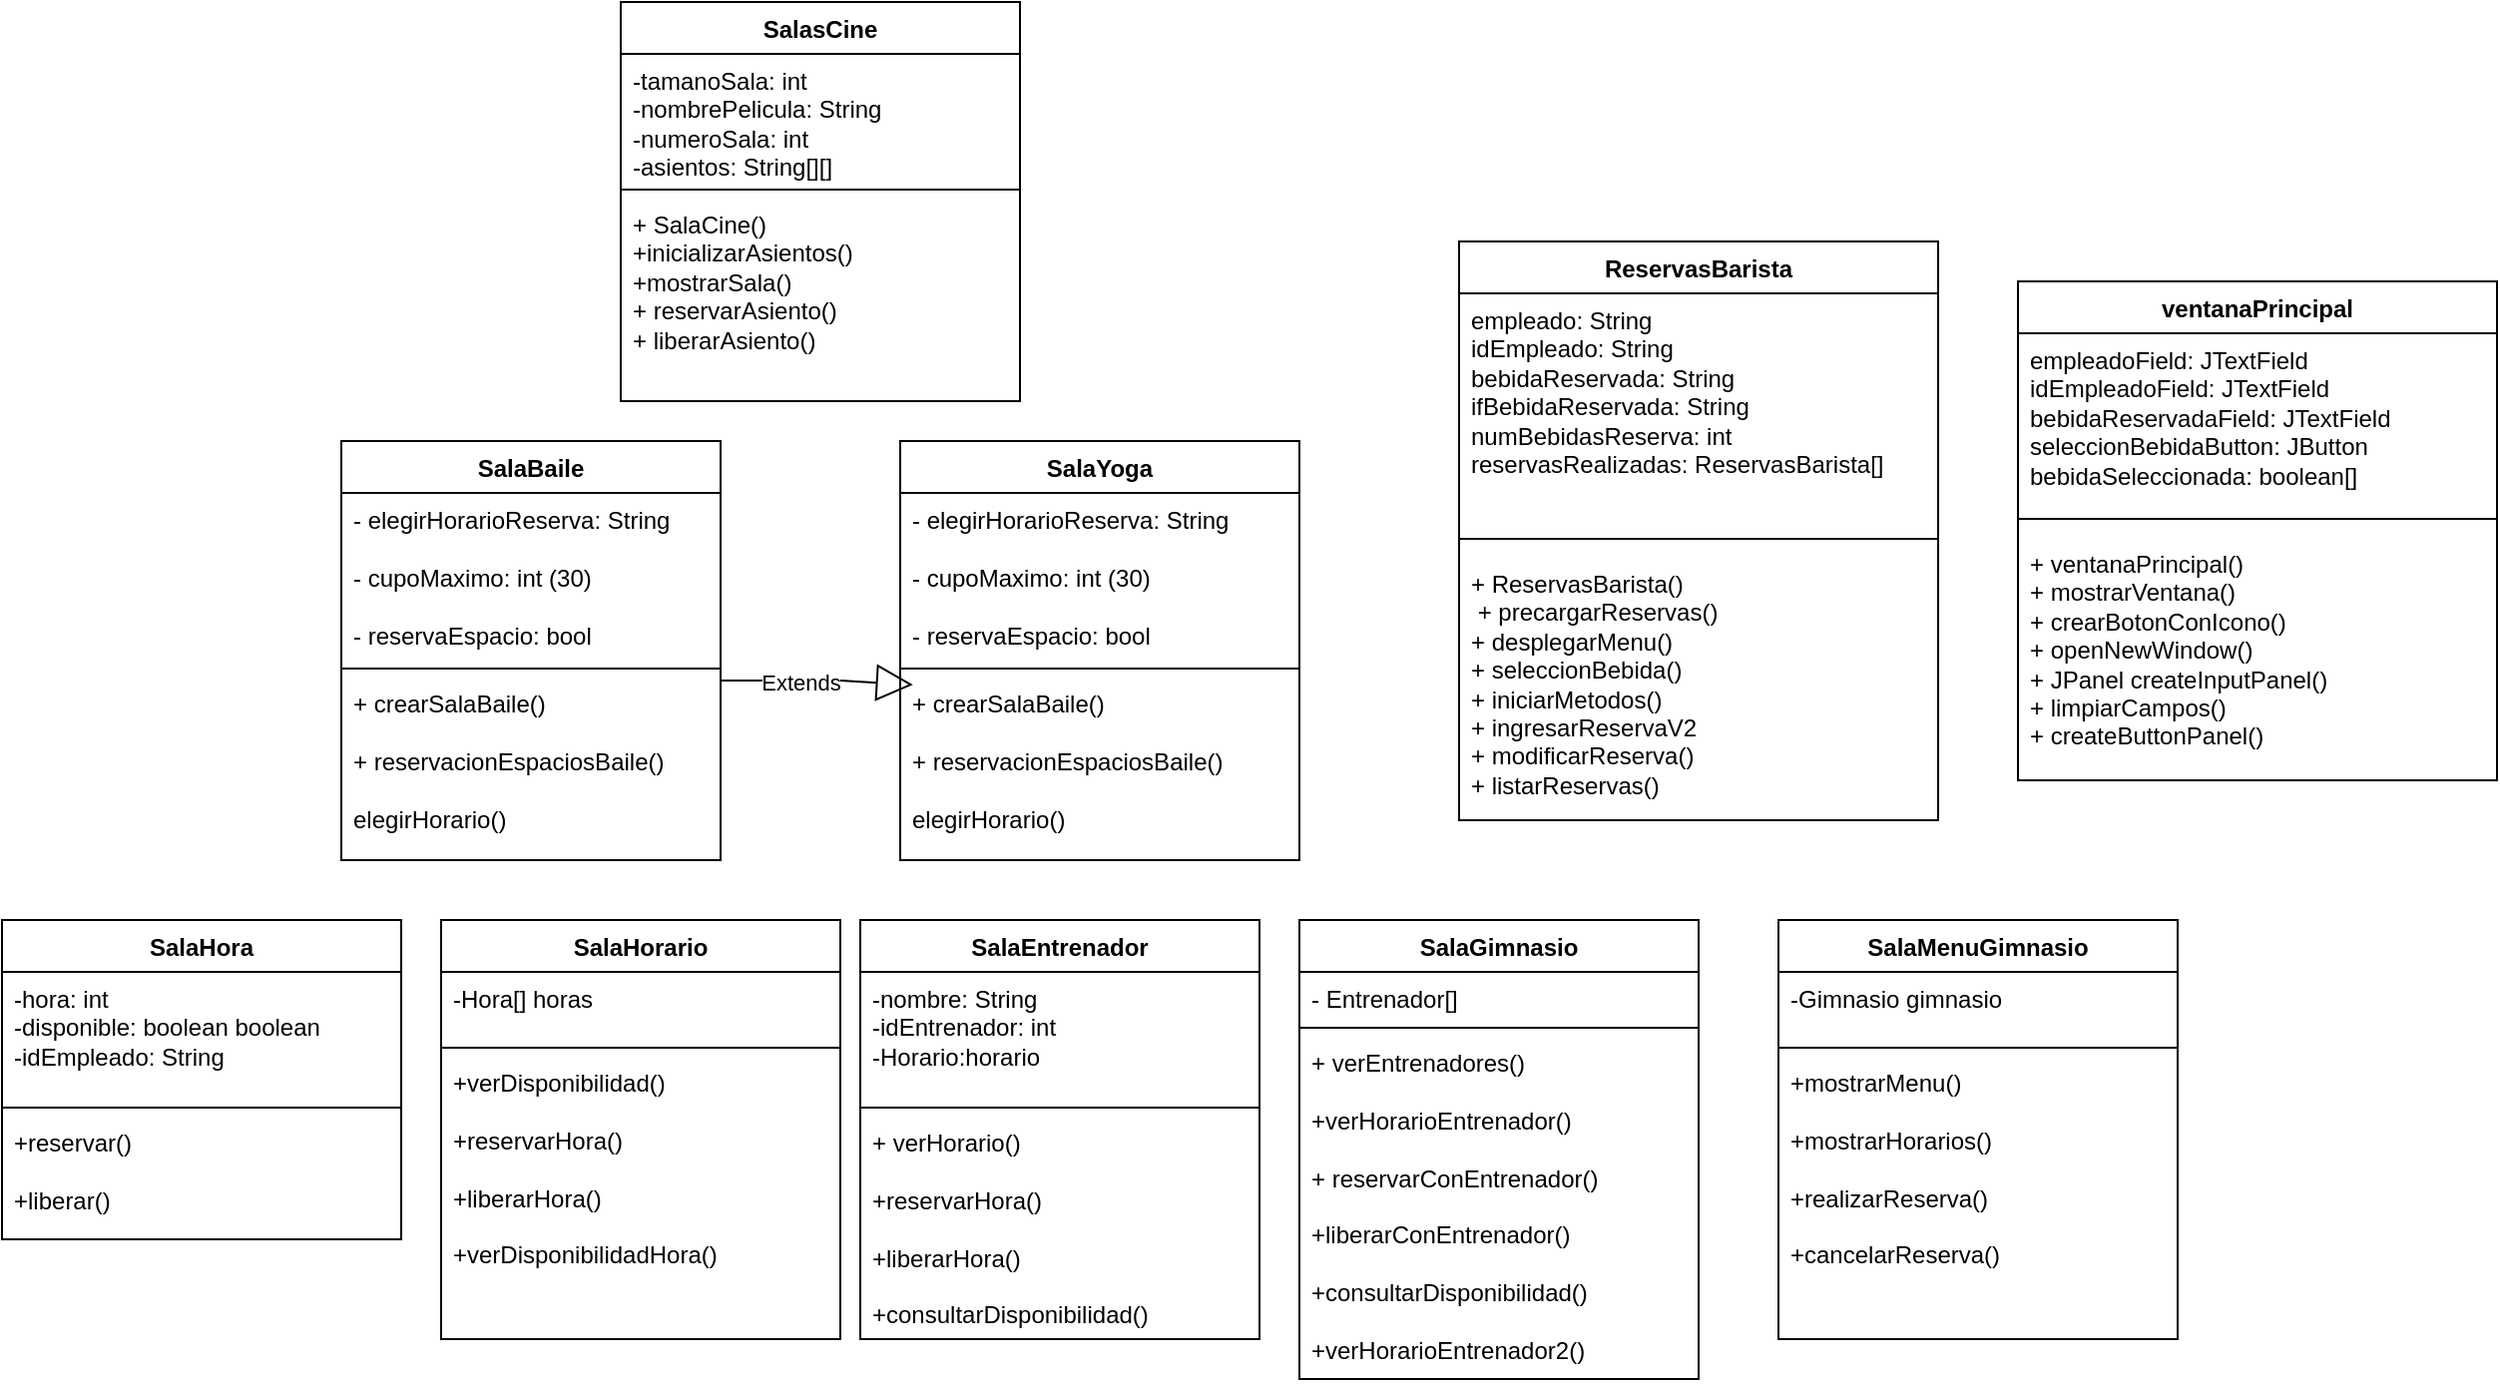 <mxfile version="24.8.6">
  <diagram id="C5RBs43oDa-KdzZeNtuy" name="Page-1">
    <mxGraphModel dx="872" dy="2269" grid="1" gridSize="10" guides="1" tooltips="1" connect="1" arrows="1" fold="1" page="1" pageScale="1" pageWidth="1600" pageHeight="900" math="0" shadow="0">
      <root>
        <mxCell id="WIyWlLk6GJQsqaUBKTNV-0" />
        <mxCell id="WIyWlLk6GJQsqaUBKTNV-1" parent="WIyWlLk6GJQsqaUBKTNV-0" />
        <mxCell id="xDo69KHjv8QRunsJBPLD-2" value="SalasCine&lt;div&gt;&lt;br&gt;&lt;/div&gt;" style="swimlane;fontStyle=1;align=center;verticalAlign=top;childLayout=stackLayout;horizontal=1;startSize=26;horizontalStack=0;resizeParent=1;resizeParentMax=0;resizeLast=0;collapsible=1;marginBottom=0;whiteSpace=wrap;html=1;" parent="WIyWlLk6GJQsqaUBKTNV-1" vertex="1">
          <mxGeometry x="330" y="-1760" width="200" height="200" as="geometry">
            <mxRectangle x="100" y="550" width="100" height="40" as="alternateBounds" />
          </mxGeometry>
        </mxCell>
        <mxCell id="xDo69KHjv8QRunsJBPLD-3" value="&lt;div&gt;&lt;span data-darkreader-inline-color=&quot;&quot; data-darkreader-inline-bgcolor=&quot;&quot; style=&quot;background-color: initial; color: rgb(0, 0, 0); --darkreader-inline-bgcolor: initial; --darkreader-inline-color: #fffffc;&quot;&gt;-tamanoSala: int&lt;/span&gt;&lt;/div&gt;&lt;div&gt;&lt;div&gt;-nombrePelicula: String&lt;/div&gt;&lt;/div&gt;&lt;div&gt;-numeroSala: int&amp;nbsp;&lt;/div&gt;&lt;div&gt;-asientos: String[][]&lt;/div&gt;" style="text;strokeColor=none;fillColor=none;align=left;verticalAlign=top;spacingLeft=4;spacingRight=4;overflow=hidden;rotatable=0;points=[[0,0.5],[1,0.5]];portConstraint=eastwest;whiteSpace=wrap;html=1;" parent="xDo69KHjv8QRunsJBPLD-2" vertex="1">
          <mxGeometry y="26" width="200" height="64" as="geometry" />
        </mxCell>
        <mxCell id="xDo69KHjv8QRunsJBPLD-4" value="" style="line;strokeWidth=1;fillColor=none;align=left;verticalAlign=middle;spacingTop=-1;spacingLeft=3;spacingRight=3;rotatable=0;labelPosition=right;points=[];portConstraint=eastwest;strokeColor=inherit;" parent="xDo69KHjv8QRunsJBPLD-2" vertex="1">
          <mxGeometry y="90" width="200" height="8" as="geometry" />
        </mxCell>
        <mxCell id="xDo69KHjv8QRunsJBPLD-5" value="&lt;div&gt;&lt;div&gt;&lt;span data-darkreader-inline-color=&quot;&quot; data-darkreader-inline-bgcolor=&quot;&quot; style=&quot;background-color: initial; color: rgb(0, 0, 0); --darkreader-inline-bgcolor: initial; --darkreader-inline-color: #fffffc;&quot;&gt;+ SalaCine&lt;/span&gt;&lt;span data-darkreader-inline-color=&quot;&quot; data-darkreader-inline-bgcolor=&quot;&quot; style=&quot;background-color: initial; color: rgb(0, 0, 0); --darkreader-inline-bgcolor: initial; --darkreader-inline-color: #fffffc;&quot;&gt;(&lt;/span&gt;&lt;span data-darkreader-inline-color=&quot;&quot; data-darkreader-inline-bgcolor=&quot;&quot; style=&quot;background-color: initial; color: rgb(0, 0, 0); --darkreader-inline-bgcolor: initial; --darkreader-inline-color: #fffffc;&quot;&gt;)&lt;/span&gt;&lt;/div&gt;&lt;div&gt;+inicializarAsientos()&lt;/div&gt;&lt;div&gt;+mostrarSala()&lt;/div&gt;&lt;div&gt;+ reservarAsiento()&lt;/div&gt;&lt;div&gt;+ liberarAsiento()&lt;br&gt;&lt;div&gt;&lt;br&gt;&lt;/div&gt;&lt;/div&gt;&lt;/div&gt;" style="text;strokeColor=none;fillColor=none;align=left;verticalAlign=top;spacingLeft=4;spacingRight=4;overflow=hidden;rotatable=0;points=[[0,0.5],[1,0.5]];portConstraint=eastwest;whiteSpace=wrap;html=1;" parent="xDo69KHjv8QRunsJBPLD-2" vertex="1">
          <mxGeometry y="98" width="200" height="102" as="geometry" />
        </mxCell>
        <mxCell id="xDo69KHjv8QRunsJBPLD-12" value="SalaBaile" style="swimlane;fontStyle=1;align=center;verticalAlign=top;childLayout=stackLayout;horizontal=1;startSize=26;horizontalStack=0;resizeParent=1;resizeParentMax=0;resizeLast=0;collapsible=1;marginBottom=0;whiteSpace=wrap;html=1;" parent="WIyWlLk6GJQsqaUBKTNV-1" vertex="1">
          <mxGeometry x="190" y="-1540" width="190" height="210" as="geometry" />
        </mxCell>
        <mxCell id="xDo69KHjv8QRunsJBPLD-13" value="- elegirHorarioReserva: String&lt;div&gt;&lt;br&gt;&lt;/div&gt;&lt;div&gt;- cupoMaximo: int (30)&lt;/div&gt;&lt;div&gt;&lt;br&gt;&lt;/div&gt;&lt;div&gt;- reservaEspacio: bool&lt;/div&gt;" style="text;strokeColor=none;fillColor=none;align=left;verticalAlign=top;spacingLeft=4;spacingRight=4;overflow=hidden;rotatable=0;points=[[0,0.5],[1,0.5]];portConstraint=eastwest;whiteSpace=wrap;html=1;" parent="xDo69KHjv8QRunsJBPLD-12" vertex="1">
          <mxGeometry y="26" width="190" height="84" as="geometry" />
        </mxCell>
        <mxCell id="xDo69KHjv8QRunsJBPLD-14" value="" style="line;strokeWidth=1;fillColor=none;align=left;verticalAlign=middle;spacingTop=-1;spacingLeft=3;spacingRight=3;rotatable=0;labelPosition=right;points=[];portConstraint=eastwest;strokeColor=inherit;" parent="xDo69KHjv8QRunsJBPLD-12" vertex="1">
          <mxGeometry y="110" width="190" height="8" as="geometry" />
        </mxCell>
        <mxCell id="xDo69KHjv8QRunsJBPLD-15" value="+ crearSalaBaile()&lt;div&gt;&lt;br&gt;&lt;/div&gt;&lt;div&gt;+ reservacionEspaciosBaile()&lt;/div&gt;&lt;div&gt;&lt;br&gt;&lt;/div&gt;&lt;div&gt;elegirHorario()&lt;/div&gt;" style="text;strokeColor=none;fillColor=none;align=left;verticalAlign=top;spacingLeft=4;spacingRight=4;overflow=hidden;rotatable=0;points=[[0,0.5],[1,0.5]];portConstraint=eastwest;whiteSpace=wrap;html=1;" parent="xDo69KHjv8QRunsJBPLD-12" vertex="1">
          <mxGeometry y="118" width="190" height="92" as="geometry" />
        </mxCell>
        <mxCell id="xDo69KHjv8QRunsJBPLD-17" value="SalaYoga&lt;div&gt;&lt;br&gt;&lt;/div&gt;" style="swimlane;fontStyle=1;align=center;verticalAlign=top;childLayout=stackLayout;horizontal=1;startSize=26;horizontalStack=0;resizeParent=1;resizeParentMax=0;resizeLast=0;collapsible=1;marginBottom=0;whiteSpace=wrap;html=1;" parent="WIyWlLk6GJQsqaUBKTNV-1" vertex="1">
          <mxGeometry x="470" y="-1540" width="200" height="210" as="geometry" />
        </mxCell>
        <mxCell id="xDo69KHjv8QRunsJBPLD-18" value="- elegirHorarioReserva: String&lt;div&gt;&lt;br&gt;&lt;/div&gt;&lt;div&gt;- cupoMaximo: int (30)&lt;/div&gt;&lt;div&gt;&lt;br&gt;&lt;/div&gt;&lt;div&gt;- reservaEspacio: bool&lt;/div&gt;" style="text;strokeColor=none;fillColor=none;align=left;verticalAlign=top;spacingLeft=4;spacingRight=4;overflow=hidden;rotatable=0;points=[[0,0.5],[1,0.5]];portConstraint=eastwest;whiteSpace=wrap;html=1;" parent="xDo69KHjv8QRunsJBPLD-17" vertex="1">
          <mxGeometry y="26" width="200" height="84" as="geometry" />
        </mxCell>
        <mxCell id="xDo69KHjv8QRunsJBPLD-19" value="" style="line;strokeWidth=1;fillColor=none;align=left;verticalAlign=middle;spacingTop=-1;spacingLeft=3;spacingRight=3;rotatable=0;labelPosition=right;points=[];portConstraint=eastwest;strokeColor=inherit;" parent="xDo69KHjv8QRunsJBPLD-17" vertex="1">
          <mxGeometry y="110" width="200" height="8" as="geometry" />
        </mxCell>
        <mxCell id="xDo69KHjv8QRunsJBPLD-20" value="+ crearSalaBaile()&lt;div&gt;&lt;br&gt;&lt;/div&gt;&lt;div&gt;+ reservacionEspaciosBaile()&lt;/div&gt;&lt;div&gt;&lt;br&gt;&lt;/div&gt;&lt;div&gt;elegirHorario()&lt;/div&gt;" style="text;strokeColor=none;fillColor=none;align=left;verticalAlign=top;spacingLeft=4;spacingRight=4;overflow=hidden;rotatable=0;points=[[0,0.5],[1,0.5]];portConstraint=eastwest;whiteSpace=wrap;html=1;" parent="xDo69KHjv8QRunsJBPLD-17" vertex="1">
          <mxGeometry y="118" width="200" height="92" as="geometry" />
        </mxCell>
        <mxCell id="xDo69KHjv8QRunsJBPLD-21" value="ReservasBarista&lt;div&gt;&lt;br&gt;&lt;/div&gt;" style="swimlane;fontStyle=1;align=center;verticalAlign=top;childLayout=stackLayout;horizontal=1;startSize=26;horizontalStack=0;resizeParent=1;resizeParentMax=0;resizeLast=0;collapsible=1;marginBottom=0;whiteSpace=wrap;html=1;" parent="WIyWlLk6GJQsqaUBKTNV-1" vertex="1">
          <mxGeometry x="750" y="-1640" width="240" height="290" as="geometry" />
        </mxCell>
        <mxCell id="xDo69KHjv8QRunsJBPLD-22" value="&lt;font style=&quot;font-size: 12px;&quot;&gt;&lt;span style=&quot;white-space: pre;&quot;&gt;empleado: String&lt;br&gt;&lt;/span&gt;&lt;span style=&quot;white-space: pre;&quot;&gt;idEmpleado: String&lt;br&gt;&lt;/span&gt;&lt;span style=&quot;white-space: pre;&quot;&gt;bebidaReservada: String&lt;br&gt;&lt;/span&gt;&lt;span style=&quot;white-space: pre;&quot;&gt;ifBebidaReservada: String&lt;br&gt;&lt;/span&gt;&lt;span style=&quot;white-space: pre;&quot;&gt;numBebidasReserva: int&lt;br&gt;&lt;/span&gt;&lt;span style=&quot;white-space: pre;&quot;&gt;reservasRealizadas: ReservasBarista[]&lt;/span&gt;&lt;/font&gt;&lt;div style=&quot;&quot;&gt;&lt;span style=&quot;font-family: __JetBrains_Mono_3c557b, __JetBrains_Mono_Fallback_3c557b; white-space: pre;&quot;&gt;&lt;br&gt;&lt;/span&gt;&lt;/div&gt;" style="text;strokeColor=none;fillColor=none;align=left;verticalAlign=top;spacingLeft=4;spacingRight=4;overflow=hidden;rotatable=0;points=[[0,0.5],[1,0.5]];portConstraint=eastwest;whiteSpace=wrap;html=1;" parent="xDo69KHjv8QRunsJBPLD-21" vertex="1">
          <mxGeometry y="26" width="240" height="114" as="geometry" />
        </mxCell>
        <mxCell id="xDo69KHjv8QRunsJBPLD-23" value="" style="line;strokeWidth=1;fillColor=none;align=left;verticalAlign=middle;spacingTop=-1;spacingLeft=3;spacingRight=3;rotatable=0;labelPosition=right;points=[];portConstraint=eastwest;strokeColor=inherit;" parent="xDo69KHjv8QRunsJBPLD-21" vertex="1">
          <mxGeometry y="140" width="240" height="18" as="geometry" />
        </mxCell>
        <mxCell id="xDo69KHjv8QRunsJBPLD-24" value="&lt;font style=&quot;font-size: 12px;&quot;&gt;&lt;span style=&quot;white-space: pre;&quot;&gt;+ ReservasBarista()&lt;br&gt;&lt;/span&gt;&lt;span style=&quot;white-space: pre;&quot;&gt; + precargarReservas() &lt;/span&gt;&lt;/font&gt;&lt;div style=&quot;&quot;&gt;&lt;font style=&quot;font-size: 12px;&quot;&gt;&lt;span style=&quot;white-space: pre;&quot;&gt;+ desplegarMenu()&lt;br&gt;&lt;/span&gt;&lt;span style=&quot;white-space: pre;&quot;&gt;+ seleccionBebida()&lt;br&gt;&lt;/span&gt;&lt;span style=&quot;white-space: pre;&quot;&gt;+ iniciarMetodos()&lt;br&gt;&lt;/span&gt;&lt;span style=&quot;white-space: pre;&quot;&gt;+ ingresarReservaV2&lt;br&gt;&lt;/span&gt;&lt;span style=&quot;white-space: pre;&quot;&gt;+ modificarReserva() &lt;br&gt;&lt;/span&gt;&lt;span style=&quot;white-space: pre;&quot;&gt;+ listarReservas()&lt;br&gt;&lt;/span&gt;&lt;/font&gt;&lt;div&gt;&lt;span style=&quot;background-color: rgb(9, 9, 11); color: rgb(227, 234, 242); font-family: __JetBrains_Mono_3c557b, __JetBrains_Mono_Fallback_3c557b; white-space: pre;&quot;&gt;&lt;br&gt;&lt;/span&gt;&lt;/div&gt;&lt;/div&gt;" style="text;strokeColor=none;fillColor=none;align=left;verticalAlign=top;spacingLeft=4;spacingRight=4;overflow=hidden;rotatable=0;points=[[0,0.5],[1,0.5]];portConstraint=eastwest;whiteSpace=wrap;html=1;" parent="xDo69KHjv8QRunsJBPLD-21" vertex="1">
          <mxGeometry y="158" width="240" height="132" as="geometry" />
        </mxCell>
        <mxCell id="xDo69KHjv8QRunsJBPLD-28" value="Extends" style="endArrow=block;endSize=16;endFill=0;html=1;rounded=0;entryX=0.032;entryY=0.045;entryDx=0;entryDy=0;entryPerimeter=0;exitX=1;exitY=0.022;exitDx=0;exitDy=0;exitPerimeter=0;" parent="WIyWlLk6GJQsqaUBKTNV-1" source="xDo69KHjv8QRunsJBPLD-15" target="xDo69KHjv8QRunsJBPLD-20" edge="1">
          <mxGeometry x="-0.17" y="-1" width="160" relative="1" as="geometry">
            <mxPoint x="390" y="-1420" as="sourcePoint" />
            <mxPoint x="540" y="-1200" as="targetPoint" />
            <Array as="points">
              <mxPoint x="440" y="-1420" />
            </Array>
            <mxPoint as="offset" />
          </mxGeometry>
        </mxCell>
        <mxCell id="K66IiPiDPM6lajpn4Y2S-0" value="&lt;div&gt;ventanaPrincipal&lt;/div&gt;" style="swimlane;fontStyle=1;align=center;verticalAlign=top;childLayout=stackLayout;horizontal=1;startSize=26;horizontalStack=0;resizeParent=1;resizeParentMax=0;resizeLast=0;collapsible=1;marginBottom=0;whiteSpace=wrap;html=1;" parent="WIyWlLk6GJQsqaUBKTNV-1" vertex="1">
          <mxGeometry x="1030" y="-1620" width="240" height="250" as="geometry" />
        </mxCell>
        <mxCell id="K66IiPiDPM6lajpn4Y2S-1" value="&lt;div style=&quot;&quot;&gt;&lt;span style=&quot;white-space: pre;&quot;&gt;empleadoField: JTextField &lt;br&gt;&lt;/span&gt;&lt;span style=&quot;white-space: pre;&quot;&gt;idEmpleadoField: JTextField &lt;br&gt;&lt;/span&gt;&lt;span style=&quot;white-space: pre;&quot;&gt;bebidaReservadaField: JTextField&lt;br&gt;&lt;/span&gt;&lt;span style=&quot;white-space: pre;&quot;&gt;seleccionBebidaButton: JButton &lt;br&gt;&lt;/span&gt;&lt;span style=&quot;white-space: pre;&quot;&gt;bebidaSeleccionada: boolean[]&lt;/span&gt;&lt;/div&gt;" style="text;strokeColor=none;fillColor=none;align=left;verticalAlign=top;spacingLeft=4;spacingRight=4;overflow=hidden;rotatable=0;points=[[0,0.5],[1,0.5]];portConstraint=eastwest;whiteSpace=wrap;html=1;" parent="K66IiPiDPM6lajpn4Y2S-0" vertex="1">
          <mxGeometry y="26" width="240" height="84" as="geometry" />
        </mxCell>
        <mxCell id="K66IiPiDPM6lajpn4Y2S-2" value="" style="line;strokeWidth=1;fillColor=none;align=left;verticalAlign=middle;spacingTop=-1;spacingLeft=3;spacingRight=3;rotatable=0;labelPosition=right;points=[];portConstraint=eastwest;strokeColor=inherit;" parent="K66IiPiDPM6lajpn4Y2S-0" vertex="1">
          <mxGeometry y="110" width="240" height="18" as="geometry" />
        </mxCell>
        <mxCell id="K66IiPiDPM6lajpn4Y2S-3" value="&lt;div style=&quot;&quot;&gt;&lt;div&gt;&lt;span style=&quot;white-space: pre;&quot;&gt;+ ventanaPrincipal()&lt;br&gt;&lt;/span&gt;&lt;span style=&quot;white-space: pre;&quot;&gt;+ mostrarVentana() &lt;/span&gt;&lt;/div&gt;&lt;div&gt;&lt;span style=&quot;white-space: pre;&quot;&gt;+ crearBotonConIcono()&lt;/span&gt;&lt;/div&gt;&lt;div&gt;&lt;span style=&quot;white-space: pre;&quot;&gt;+ openNewWindow()&lt;/span&gt;&lt;/div&gt;&lt;div&gt;&lt;font style=&quot;font-size: 12px; text-align: right; white-space: pre;&quot;&gt;+ &lt;/font&gt;&lt;font style=&quot;font-size: 12px; text-align: right; white-space: pre;&quot;&gt;JPanel createInputPanel() &lt;/font&gt;&lt;/div&gt;&lt;div&gt;&lt;font style=&quot;font-size: 12px; text-align: right; white-space: pre;&quot;&gt;+ &lt;/font&gt;&lt;font style=&quot;font-size: 12px; text-align: right; white-space: pre;&quot;&gt;limpiarCampos() &lt;/font&gt;&lt;font style=&quot;font-size: 12px; text-align: right; white-space: pre;&quot;&gt;&lt;br&gt;&lt;/font&gt;&lt;span style=&quot;white-space: pre;&quot;&gt;+ createButtonPanel()&lt;br&gt;&lt;/span&gt;&lt;br&gt;&lt;/div&gt;&lt;/div&gt;" style="text;strokeColor=none;fillColor=none;align=left;verticalAlign=top;spacingLeft=4;spacingRight=4;overflow=hidden;rotatable=0;points=[[0,0.5],[1,0.5]];portConstraint=eastwest;whiteSpace=wrap;html=1;" parent="K66IiPiDPM6lajpn4Y2S-0" vertex="1">
          <mxGeometry y="128" width="240" height="122" as="geometry" />
        </mxCell>
        <mxCell id="7PDVPM55E277mV-xmaoT-0" value="SalaHora" style="swimlane;fontStyle=1;align=center;verticalAlign=top;childLayout=stackLayout;horizontal=1;startSize=26;horizontalStack=0;resizeParent=1;resizeParentMax=0;resizeLast=0;collapsible=1;marginBottom=0;whiteSpace=wrap;html=1;" vertex="1" parent="WIyWlLk6GJQsqaUBKTNV-1">
          <mxGeometry x="20" y="-1300" width="200" height="160" as="geometry" />
        </mxCell>
        <object label="&lt;div&gt;-hora: int&lt;/div&gt;&lt;div&gt;&lt;span style=&quot;background-color: initial;&quot;&gt;-disponible: boolean boolean&amp;nbsp;&lt;/span&gt;&lt;/div&gt;&lt;div&gt;&lt;span style=&quot;background-color: initial;&quot;&gt;-idEmpleado: String&amp;nbsp;&lt;/span&gt;&lt;/div&gt;" id="7PDVPM55E277mV-xmaoT-1">
          <mxCell style="text;strokeColor=none;fillColor=none;align=left;verticalAlign=top;spacingLeft=4;spacingRight=4;overflow=hidden;rotatable=0;points=[[0,0.5],[1,0.5]];portConstraint=eastwest;whiteSpace=wrap;html=1;" vertex="1" parent="7PDVPM55E277mV-xmaoT-0">
            <mxGeometry y="26" width="200" height="64" as="geometry" />
          </mxCell>
        </object>
        <mxCell id="7PDVPM55E277mV-xmaoT-2" value="" style="line;strokeWidth=1;fillColor=none;align=left;verticalAlign=middle;spacingTop=-1;spacingLeft=3;spacingRight=3;rotatable=0;labelPosition=right;points=[];portConstraint=eastwest;strokeColor=inherit;" vertex="1" parent="7PDVPM55E277mV-xmaoT-0">
          <mxGeometry y="90" width="200" height="8" as="geometry" />
        </mxCell>
        <mxCell id="7PDVPM55E277mV-xmaoT-3" value="+reservar()&lt;div&gt;&lt;br&gt;&lt;/div&gt;&lt;div&gt;+liberar()&amp;nbsp;&amp;nbsp;&lt;div&gt;&lt;br&gt;&lt;/div&gt;&lt;div&gt;&lt;br&gt;&lt;/div&gt;&lt;div&gt;&lt;br&gt;&lt;/div&gt;&lt;div&gt;&lt;br&gt;&lt;/div&gt;&lt;/div&gt;" style="text;strokeColor=none;fillColor=none;align=left;verticalAlign=top;spacingLeft=4;spacingRight=4;overflow=hidden;rotatable=0;points=[[0,0.5],[1,0.5]];portConstraint=eastwest;whiteSpace=wrap;html=1;" vertex="1" parent="7PDVPM55E277mV-xmaoT-0">
          <mxGeometry y="98" width="200" height="62" as="geometry" />
        </mxCell>
        <mxCell id="1x8C1djNTPUcrQZU20-w-0" value="SalaEntrenador" style="swimlane;fontStyle=1;align=center;verticalAlign=top;childLayout=stackLayout;horizontal=1;startSize=26;horizontalStack=0;resizeParent=1;resizeParentMax=0;resizeLast=0;collapsible=1;marginBottom=0;whiteSpace=wrap;html=1;" vertex="1" parent="WIyWlLk6GJQsqaUBKTNV-1">
          <mxGeometry x="450" y="-1300" width="200" height="210" as="geometry" />
        </mxCell>
        <object label="&lt;div&gt;-nombre: String&lt;/div&gt;&lt;div&gt;&lt;span style=&quot;background-color: initial;&quot;&gt;-idEntrenador: int&amp;nbsp;&lt;/span&gt;&lt;/div&gt;&lt;div&gt;&lt;span style=&quot;background-color: initial;&quot;&gt;-Horario:horario&lt;/span&gt;&lt;/div&gt;" id="1x8C1djNTPUcrQZU20-w-1">
          <mxCell style="text;strokeColor=none;fillColor=none;align=left;verticalAlign=top;spacingLeft=4;spacingRight=4;overflow=hidden;rotatable=0;points=[[0,0.5],[1,0.5]];portConstraint=eastwest;whiteSpace=wrap;html=1;" vertex="1" parent="1x8C1djNTPUcrQZU20-w-0">
            <mxGeometry y="26" width="200" height="64" as="geometry" />
          </mxCell>
        </object>
        <mxCell id="1x8C1djNTPUcrQZU20-w-2" value="" style="line;strokeWidth=1;fillColor=none;align=left;verticalAlign=middle;spacingTop=-1;spacingLeft=3;spacingRight=3;rotatable=0;labelPosition=right;points=[];portConstraint=eastwest;strokeColor=inherit;" vertex="1" parent="1x8C1djNTPUcrQZU20-w-0">
          <mxGeometry y="90" width="200" height="8" as="geometry" />
        </mxCell>
        <mxCell id="1x8C1djNTPUcrQZU20-w-3" value="+ verHorario()&lt;div&gt;&lt;br&gt;&lt;/div&gt;&lt;div&gt;+reservarHora()&lt;/div&gt;&lt;div&gt;&lt;br&gt;&lt;/div&gt;&lt;div&gt;+liberarHora()&lt;/div&gt;&lt;div&gt;&lt;br&gt;&lt;/div&gt;&lt;div&gt;+consultarDisponibilidad()&lt;br&gt;&lt;div&gt;&lt;br&gt;&lt;/div&gt;&lt;div&gt;&lt;br&gt;&lt;/div&gt;&lt;div&gt;&lt;br&gt;&lt;/div&gt;&lt;div&gt;&lt;br&gt;&lt;/div&gt;&lt;/div&gt;" style="text;strokeColor=none;fillColor=none;align=left;verticalAlign=top;spacingLeft=4;spacingRight=4;overflow=hidden;rotatable=0;points=[[0,0.5],[1,0.5]];portConstraint=eastwest;whiteSpace=wrap;html=1;" vertex="1" parent="1x8C1djNTPUcrQZU20-w-0">
          <mxGeometry y="98" width="200" height="112" as="geometry" />
        </mxCell>
        <mxCell id="e9KL4jtmCZpield2LMSj-0" value="SalaHorario" style="swimlane;fontStyle=1;align=center;verticalAlign=top;childLayout=stackLayout;horizontal=1;startSize=26;horizontalStack=0;resizeParent=1;resizeParentMax=0;resizeLast=0;collapsible=1;marginBottom=0;whiteSpace=wrap;html=1;" vertex="1" parent="WIyWlLk6GJQsqaUBKTNV-1">
          <mxGeometry x="240" y="-1300" width="200" height="210" as="geometry" />
        </mxCell>
        <object label="&lt;div&gt;-Hora[] horas&lt;/div&gt;&lt;div&gt;&lt;br&gt;&lt;/div&gt;" id="e9KL4jtmCZpield2LMSj-1">
          <mxCell style="text;strokeColor=none;fillColor=none;align=left;verticalAlign=top;spacingLeft=4;spacingRight=4;overflow=hidden;rotatable=0;points=[[0,0.5],[1,0.5]];portConstraint=eastwest;whiteSpace=wrap;html=1;" vertex="1" parent="e9KL4jtmCZpield2LMSj-0">
            <mxGeometry y="26" width="200" height="34" as="geometry" />
          </mxCell>
        </object>
        <mxCell id="e9KL4jtmCZpield2LMSj-2" value="" style="line;strokeWidth=1;fillColor=none;align=left;verticalAlign=middle;spacingTop=-1;spacingLeft=3;spacingRight=3;rotatable=0;labelPosition=right;points=[];portConstraint=eastwest;strokeColor=inherit;" vertex="1" parent="e9KL4jtmCZpield2LMSj-0">
          <mxGeometry y="60" width="200" height="8" as="geometry" />
        </mxCell>
        <mxCell id="e9KL4jtmCZpield2LMSj-3" value="+verDisponibilidad()&amp;nbsp;&lt;div&gt;&lt;br&gt;&lt;/div&gt;&lt;div&gt;+reservarHora()&lt;/div&gt;&lt;div&gt;&lt;br&gt;&lt;/div&gt;&lt;div&gt;+liberarHora()&lt;/div&gt;&lt;div&gt;&lt;br&gt;&lt;/div&gt;&lt;div&gt;+verDisponibilidadHora()&lt;div&gt;&lt;br&gt;&lt;/div&gt;&lt;div&gt;&lt;br&gt;&lt;/div&gt;&lt;div&gt;&lt;br&gt;&lt;/div&gt;&lt;/div&gt;" style="text;strokeColor=none;fillColor=none;align=left;verticalAlign=top;spacingLeft=4;spacingRight=4;overflow=hidden;rotatable=0;points=[[0,0.5],[1,0.5]];portConstraint=eastwest;whiteSpace=wrap;html=1;" vertex="1" parent="e9KL4jtmCZpield2LMSj-0">
          <mxGeometry y="68" width="200" height="142" as="geometry" />
        </mxCell>
        <mxCell id="BRECib-q6GYgZaCisQO4-0" value="SalaMenuGimnasio" style="swimlane;fontStyle=1;align=center;verticalAlign=top;childLayout=stackLayout;horizontal=1;startSize=26;horizontalStack=0;resizeParent=1;resizeParentMax=0;resizeLast=0;collapsible=1;marginBottom=0;whiteSpace=wrap;html=1;" vertex="1" parent="WIyWlLk6GJQsqaUBKTNV-1">
          <mxGeometry x="910" y="-1300" width="200" height="210" as="geometry" />
        </mxCell>
        <object label="&lt;div&gt;-Gimnasio gimnasio&lt;/div&gt;&lt;div&gt;&lt;br&gt;&lt;/div&gt;" id="BRECib-q6GYgZaCisQO4-1">
          <mxCell style="text;strokeColor=none;fillColor=none;align=left;verticalAlign=top;spacingLeft=4;spacingRight=4;overflow=hidden;rotatable=0;points=[[0,0.5],[1,0.5]];portConstraint=eastwest;whiteSpace=wrap;html=1;" vertex="1" parent="BRECib-q6GYgZaCisQO4-0">
            <mxGeometry y="26" width="200" height="34" as="geometry" />
          </mxCell>
        </object>
        <mxCell id="BRECib-q6GYgZaCisQO4-2" value="" style="line;strokeWidth=1;fillColor=none;align=left;verticalAlign=middle;spacingTop=-1;spacingLeft=3;spacingRight=3;rotatable=0;labelPosition=right;points=[];portConstraint=eastwest;strokeColor=inherit;" vertex="1" parent="BRECib-q6GYgZaCisQO4-0">
          <mxGeometry y="60" width="200" height="8" as="geometry" />
        </mxCell>
        <mxCell id="BRECib-q6GYgZaCisQO4-3" value="+mostrarMenu()&amp;nbsp;&amp;nbsp;&lt;div&gt;&lt;br&gt;&lt;/div&gt;&lt;div&gt;+mostrarHorarios()&amp;nbsp;&lt;/div&gt;&lt;div&gt;&lt;br&gt;&lt;/div&gt;&lt;div&gt;+realizarReserva()&lt;/div&gt;&lt;div&gt;&lt;br&gt;&lt;/div&gt;&lt;div&gt;+cancelarReserva()&lt;div&gt;&lt;br&gt;&lt;/div&gt;&lt;div&gt;&lt;br&gt;&lt;/div&gt;&lt;/div&gt;" style="text;strokeColor=none;fillColor=none;align=left;verticalAlign=top;spacingLeft=4;spacingRight=4;overflow=hidden;rotatable=0;points=[[0,0.5],[1,0.5]];portConstraint=eastwest;whiteSpace=wrap;html=1;" vertex="1" parent="BRECib-q6GYgZaCisQO4-0">
          <mxGeometry y="68" width="200" height="142" as="geometry" />
        </mxCell>
        <mxCell id="8H2p-3gd27AUxc3cNie3-0" value="SalaGimnasio" style="swimlane;fontStyle=1;align=center;verticalAlign=top;childLayout=stackLayout;horizontal=1;startSize=26;horizontalStack=0;resizeParent=1;resizeParentMax=0;resizeLast=0;collapsible=1;marginBottom=0;whiteSpace=wrap;html=1;" vertex="1" parent="WIyWlLk6GJQsqaUBKTNV-1">
          <mxGeometry x="670" y="-1300" width="200" height="230" as="geometry" />
        </mxCell>
        <object label="- Entrenador[]&amp;nbsp;" id="8H2p-3gd27AUxc3cNie3-1">
          <mxCell style="text;strokeColor=none;fillColor=none;align=left;verticalAlign=top;spacingLeft=4;spacingRight=4;overflow=hidden;rotatable=0;points=[[0,0.5],[1,0.5]];portConstraint=eastwest;whiteSpace=wrap;html=1;" vertex="1" parent="8H2p-3gd27AUxc3cNie3-0">
            <mxGeometry y="26" width="200" height="24" as="geometry" />
          </mxCell>
        </object>
        <mxCell id="8H2p-3gd27AUxc3cNie3-2" value="" style="line;strokeWidth=1;fillColor=none;align=left;verticalAlign=middle;spacingTop=-1;spacingLeft=3;spacingRight=3;rotatable=0;labelPosition=right;points=[];portConstraint=eastwest;strokeColor=inherit;" vertex="1" parent="8H2p-3gd27AUxc3cNie3-0">
          <mxGeometry y="50" width="200" height="8" as="geometry" />
        </mxCell>
        <mxCell id="8H2p-3gd27AUxc3cNie3-3" value="+ verEntrenadores()&lt;div&gt;&lt;br&gt;&lt;/div&gt;&lt;div&gt;+verHorarioEntrenador()&lt;/div&gt;&lt;div&gt;&lt;br&gt;&lt;/div&gt;&lt;div&gt;+ reservarConEntrenador()&lt;/div&gt;&lt;div&gt;&lt;br&gt;&lt;/div&gt;&lt;div&gt;+liberarConEntrenador()&lt;/div&gt;&lt;div&gt;&lt;br&gt;&lt;/div&gt;&lt;div&gt;+consultarDisponibilidad()&amp;nbsp;&lt;/div&gt;&lt;div&gt;&lt;br&gt;&lt;/div&gt;&lt;div&gt;+verHorarioEntrenador2()&lt;/div&gt;&lt;div&gt;&lt;br&gt;&lt;/div&gt;&lt;div&gt;&lt;br&gt;&lt;/div&gt;" style="text;strokeColor=none;fillColor=none;align=left;verticalAlign=top;spacingLeft=4;spacingRight=4;overflow=hidden;rotatable=0;points=[[0,0.5],[1,0.5]];portConstraint=eastwest;whiteSpace=wrap;html=1;" vertex="1" parent="8H2p-3gd27AUxc3cNie3-0">
          <mxGeometry y="58" width="200" height="172" as="geometry" />
        </mxCell>
      </root>
    </mxGraphModel>
  </diagram>
</mxfile>
